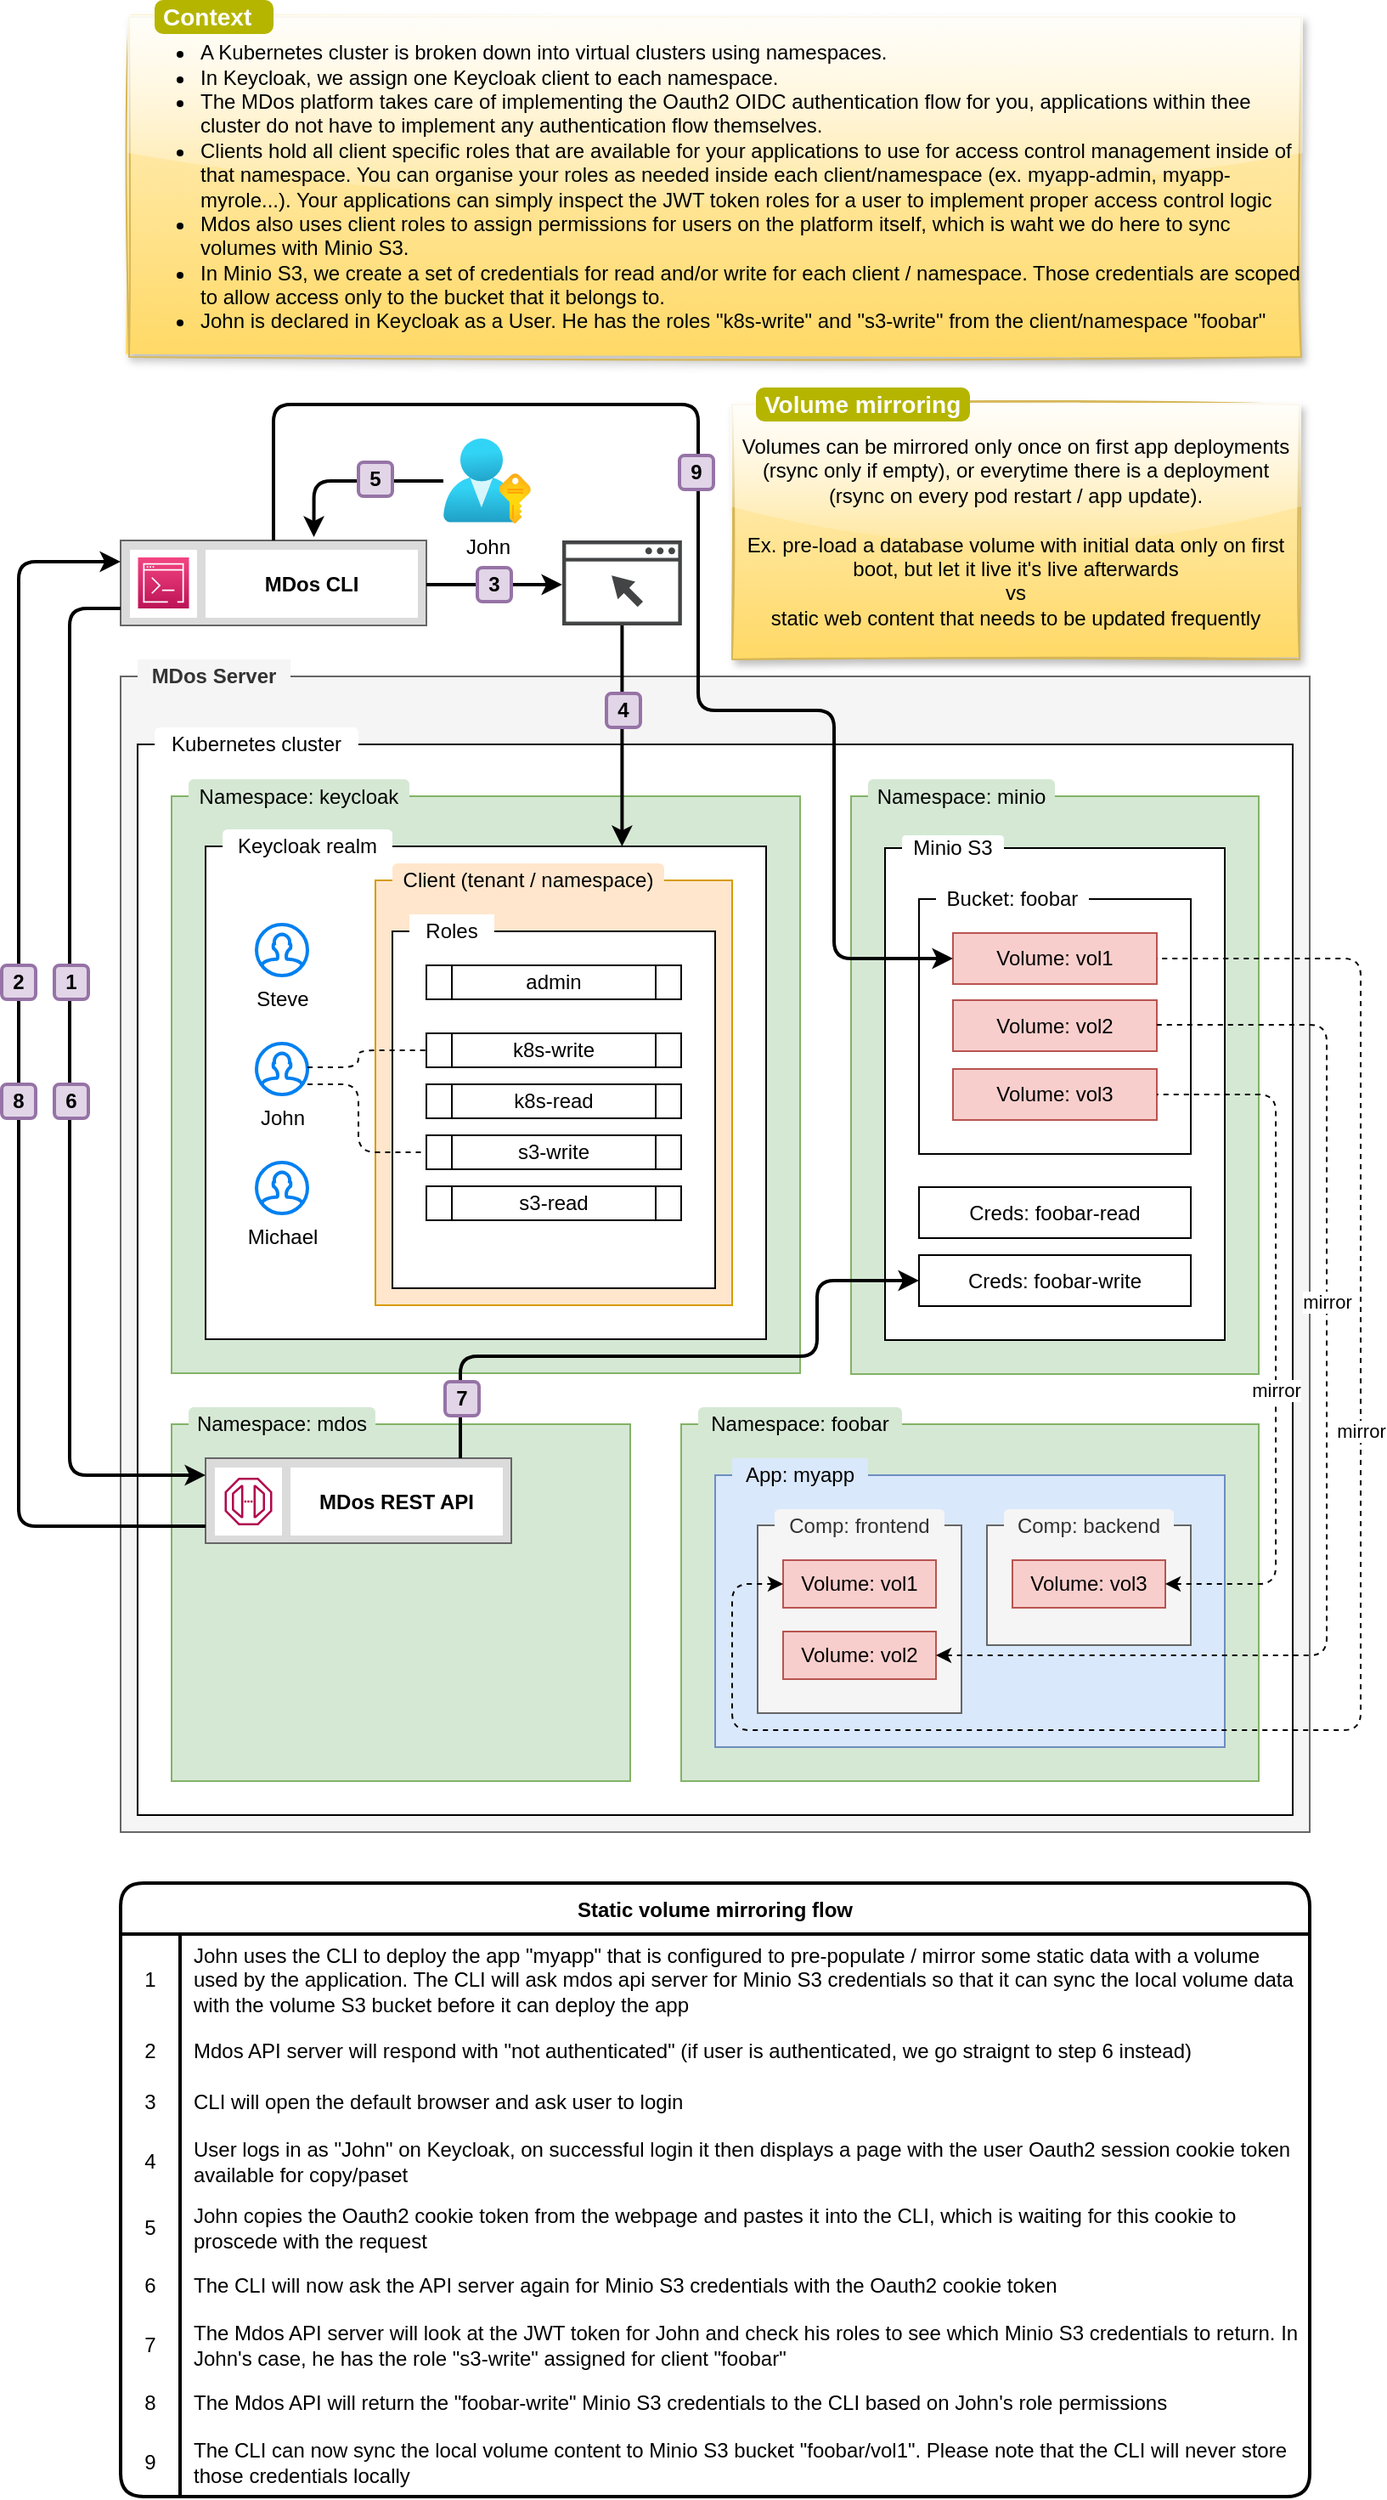 <mxfile version="20.2.3" type="device" pages="2"><diagram id="Fk058U6ZLOBamNAfmFCs" name="Volume sync permissions"><mxGraphModel dx="1186" dy="746" grid="1" gridSize="10" guides="1" tooltips="1" connect="1" arrows="1" fold="1" page="1" pageScale="1" pageWidth="827" pageHeight="1169" math="0" shadow="0"><root><mxCell id="0"/><mxCell id="1" parent="0"/><mxCell id="9138YexraDB_Qn6TD2D--66" value="" style="rounded=0;whiteSpace=wrap;html=1;shadow=0;glass=0;sketch=0;fontColor=#333333;strokeWidth=1;fillColor=#f5f5f5;strokeColor=#666666;" vertex="1" parent="1"><mxGeometry x="80" y="417" width="700" height="680" as="geometry"/></mxCell><mxCell id="9138YexraDB_Qn6TD2D--67" value="MDos Server" style="text;html=1;strokeColor=none;fillColor=#f5f5f5;align=center;verticalAlign=middle;whiteSpace=wrap;rounded=0;shadow=0;glass=0;sketch=0;fontColor=#333333;fontStyle=1" vertex="1" parent="1"><mxGeometry x="90" y="407" width="90" height="20" as="geometry"/></mxCell><mxCell id="9138YexraDB_Qn6TD2D--1" value="" style="rounded=0;whiteSpace=wrap;html=1;" vertex="1" parent="1"><mxGeometry x="90" y="457" width="680" height="630" as="geometry"/></mxCell><mxCell id="9138YexraDB_Qn6TD2D--2" value="Kubernetes cluster" style="text;html=1;align=center;verticalAlign=middle;whiteSpace=wrap;rounded=1;fillColor=default;" vertex="1" parent="1"><mxGeometry x="100" y="447" width="120" height="20" as="geometry"/></mxCell><mxCell id="9138YexraDB_Qn6TD2D--3" value="" style="rounded=0;whiteSpace=wrap;html=1;fillColor=#d5e8d4;strokeColor=#82b366;" vertex="1" parent="1"><mxGeometry x="410" y="857" width="340" height="210" as="geometry"/></mxCell><mxCell id="9138YexraDB_Qn6TD2D--4" value="Namespace: foobar" style="text;html=1;align=center;verticalAlign=middle;whiteSpace=wrap;rounded=1;fillColor=#d5e8d4;strokeColor=none;" vertex="1" parent="1"><mxGeometry x="420" y="847" width="120" height="20" as="geometry"/></mxCell><mxCell id="9138YexraDB_Qn6TD2D--10" value="" style="rounded=0;whiteSpace=wrap;html=1;fillColor=#dae8fc;strokeColor=#6c8ebf;" vertex="1" parent="1"><mxGeometry x="430" y="887" width="300" height="160" as="geometry"/></mxCell><mxCell id="9138YexraDB_Qn6TD2D--11" value="App: myapp" style="text;html=1;strokeColor=none;fillColor=#dae8fc;align=center;verticalAlign=middle;whiteSpace=wrap;rounded=0;" vertex="1" parent="1"><mxGeometry x="440" y="877" width="80" height="20" as="geometry"/></mxCell><mxCell id="9138YexraDB_Qn6TD2D--17" value="" style="rounded=0;whiteSpace=wrap;html=1;fillColor=#f5f5f5;fontColor=#333333;strokeColor=#666666;" vertex="1" parent="1"><mxGeometry x="455" y="916.5" width="120" height="110.5" as="geometry"/></mxCell><mxCell id="9138YexraDB_Qn6TD2D--18" value="Comp: frontend" style="text;html=1;strokeColor=none;fillColor=#f5f5f5;align=center;verticalAlign=middle;whiteSpace=wrap;rounded=1;fontColor=#333333;" vertex="1" parent="1"><mxGeometry x="465" y="907" width="100" height="20" as="geometry"/></mxCell><mxCell id="9138YexraDB_Qn6TD2D--12" value="Volume: vol1" style="rounded=0;whiteSpace=wrap;html=1;fillColor=#f8cecc;strokeColor=#b85450;" vertex="1" parent="1"><mxGeometry x="470" y="937" width="90" height="28" as="geometry"/></mxCell><mxCell id="9138YexraDB_Qn6TD2D--19" value="Volume: vol2" style="rounded=0;whiteSpace=wrap;html=1;fillColor=#f8cecc;strokeColor=#b85450;" vertex="1" parent="1"><mxGeometry x="470" y="979" width="90" height="28" as="geometry"/></mxCell><mxCell id="9138YexraDB_Qn6TD2D--20" value="" style="rounded=0;whiteSpace=wrap;html=1;fillColor=#f5f5f5;fontColor=#333333;strokeColor=#666666;" vertex="1" parent="1"><mxGeometry x="590" y="916.5" width="120" height="70.5" as="geometry"/></mxCell><mxCell id="9138YexraDB_Qn6TD2D--21" value="Comp: backend" style="text;html=1;strokeColor=none;fillColor=#f5f5f5;align=center;verticalAlign=middle;whiteSpace=wrap;rounded=1;fontColor=#333333;" vertex="1" parent="1"><mxGeometry x="600" y="907" width="100" height="20" as="geometry"/></mxCell><mxCell id="9138YexraDB_Qn6TD2D--22" value="Volume: vol3" style="rounded=0;whiteSpace=wrap;html=1;fillColor=#f8cecc;strokeColor=#b85450;" vertex="1" parent="1"><mxGeometry x="605" y="937" width="90" height="28" as="geometry"/></mxCell><mxCell id="9138YexraDB_Qn6TD2D--49" value="" style="group" vertex="1" connectable="0" parent="1"><mxGeometry x="80" y="337" width="180" height="50" as="geometry"/></mxCell><mxCell id="9138YexraDB_Qn6TD2D--42" value="" style="group;rounded=1;shadow=0;glass=0;sketch=0;fontColor=#000000;fillColor=default;container=0;" vertex="1" connectable="0" parent="9138YexraDB_Qn6TD2D--49"><mxGeometry width="180" height="50" as="geometry"/></mxCell><mxCell id="9138YexraDB_Qn6TD2D--43" value="" style="rounded=0;whiteSpace=wrap;html=1;fontColor=#333333;strokeColor=#666666;strokeWidth=1;fillColor=#DBDBDB;shadow=0;glass=0;sketch=0;" vertex="1" parent="9138YexraDB_Qn6TD2D--49"><mxGeometry width="180" height="50" as="geometry"/></mxCell><mxCell id="9138YexraDB_Qn6TD2D--44" value="" style="rounded=0;whiteSpace=wrap;html=1;strokeWidth=2;strokeColor=none;shadow=0;glass=0;sketch=0;fontColor=#000000;fillColor=default;" vertex="1" parent="9138YexraDB_Qn6TD2D--49"><mxGeometry x="5.5" y="5.5" width="39.5" height="40" as="geometry"/></mxCell><mxCell id="9138YexraDB_Qn6TD2D--45" value="&lt;p style=&quot;line-height: 1.6;&quot;&gt;&lt;/p&gt;&lt;div style=&quot;&quot;&gt;&lt;/div&gt;&lt;b&gt;MDos CLI&lt;/b&gt;&lt;br&gt;&lt;p&gt;&lt;/p&gt;" style="rounded=0;whiteSpace=wrap;html=1;strokeWidth=2;strokeColor=none;align=center;shadow=0;glass=0;sketch=0;fontColor=#000000;fillColor=default;" vertex="1" parent="9138YexraDB_Qn6TD2D--49"><mxGeometry x="50" y="5.5" width="125" height="40" as="geometry"/></mxCell><mxCell id="9138YexraDB_Qn6TD2D--48" value="" style="sketch=0;points=[[0,0,0],[0.25,0,0],[0.5,0,0],[0.75,0,0],[1,0,0],[0,1,0],[0.25,1,0],[0.5,1,0],[0.75,1,0],[1,1,0],[0,0.25,0],[0,0.5,0],[0,0.75,0],[1,0.25,0],[1,0.5,0],[1,0.75,0]];points=[[0,0,0],[0.25,0,0],[0.5,0,0],[0.75,0,0],[1,0,0],[0,1,0],[0.25,1,0],[0.5,1,0],[0.75,1,0],[1,1,0],[0,0.25,0],[0,0.5,0],[0,0.75,0],[1,0.25,0],[1,0.5,0],[1,0.75,0]];outlineConnect=0;fontColor=#232F3E;gradientColor=#F34482;gradientDirection=north;fillColor=#BC1356;strokeColor=#ffffff;dashed=0;verticalLabelPosition=bottom;verticalAlign=top;align=center;html=1;fontSize=12;fontStyle=0;aspect=fixed;shape=mxgraph.aws4.resourceIcon;resIcon=mxgraph.aws4.command_line_interface;rounded=1;shadow=0;glass=0;" vertex="1" parent="9138YexraDB_Qn6TD2D--49"><mxGeometry x="10.25" y="10" width="30" height="30" as="geometry"/></mxCell><mxCell id="9138YexraDB_Qn6TD2D--70" value="" style="rounded=0;whiteSpace=wrap;html=1;fillColor=#d5e8d4;strokeColor=#82b366;" vertex="1" parent="1"><mxGeometry x="110" y="857" width="270" height="210" as="geometry"/></mxCell><mxCell id="9138YexraDB_Qn6TD2D--71" value="Namespace: mdos" style="text;html=1;align=center;verticalAlign=middle;whiteSpace=wrap;rounded=1;fillColor=#d5e8d4;strokeColor=none;" vertex="1" parent="1"><mxGeometry x="120" y="847" width="110" height="20" as="geometry"/></mxCell><mxCell id="9138YexraDB_Qn6TD2D--65" value="" style="group" vertex="1" connectable="0" parent="1"><mxGeometry x="130" y="877" width="180" height="50" as="geometry"/></mxCell><mxCell id="9138YexraDB_Qn6TD2D--59" value="" style="group;rounded=1;shadow=0;glass=0;sketch=0;fontColor=#000000;fillColor=default;container=0;" vertex="1" connectable="0" parent="9138YexraDB_Qn6TD2D--65"><mxGeometry width="180" height="50" as="geometry"/></mxCell><mxCell id="9138YexraDB_Qn6TD2D--60" value="" style="rounded=0;whiteSpace=wrap;html=1;fontColor=#333333;strokeColor=#666666;strokeWidth=1;fillColor=#DBDBDB;shadow=0;glass=0;sketch=0;" vertex="1" parent="9138YexraDB_Qn6TD2D--65"><mxGeometry width="180" height="50" as="geometry"/></mxCell><mxCell id="9138YexraDB_Qn6TD2D--61" value="" style="rounded=0;whiteSpace=wrap;html=1;strokeWidth=2;strokeColor=none;shadow=0;glass=0;sketch=0;fontColor=#000000;fillColor=default;" vertex="1" parent="9138YexraDB_Qn6TD2D--65"><mxGeometry x="5.5" y="5.5" width="39.5" height="40" as="geometry"/></mxCell><mxCell id="9138YexraDB_Qn6TD2D--62" value="&lt;p style=&quot;line-height: 1.6;&quot;&gt;&lt;/p&gt;&lt;div style=&quot;&quot;&gt;&lt;/div&gt;&lt;b&gt;MDos REST API&lt;/b&gt;&lt;br&gt;&lt;p&gt;&lt;/p&gt;" style="rounded=0;whiteSpace=wrap;html=1;strokeWidth=2;strokeColor=none;align=center;shadow=0;glass=0;sketch=0;fontColor=#000000;fillColor=default;" vertex="1" parent="9138YexraDB_Qn6TD2D--65"><mxGeometry x="50" y="5.5" width="125" height="40" as="geometry"/></mxCell><mxCell id="9138YexraDB_Qn6TD2D--64" value="" style="sketch=0;outlineConnect=0;fontColor=#232F3E;gradientColor=none;fillColor=#B0084D;strokeColor=none;dashed=0;verticalLabelPosition=bottom;verticalAlign=top;align=center;html=1;fontSize=12;fontStyle=0;aspect=fixed;pointerEvents=1;shape=mxgraph.aws4.endpoint;rounded=1;shadow=0;glass=0;strokeWidth=1;" vertex="1" parent="9138YexraDB_Qn6TD2D--65"><mxGeometry x="11.25" y="11.5" width="28" height="28" as="geometry"/></mxCell><mxCell id="9138YexraDB_Qn6TD2D--72" value="" style="rounded=0;whiteSpace=wrap;html=1;fillColor=#d5e8d4;strokeColor=#82b366;" vertex="1" parent="1"><mxGeometry x="510" y="487.5" width="240" height="340" as="geometry"/></mxCell><mxCell id="9138YexraDB_Qn6TD2D--73" value="Namespace: minio" style="text;html=1;align=center;verticalAlign=middle;whiteSpace=wrap;rounded=1;fillColor=#d5e8d4;strokeColor=none;" vertex="1" parent="1"><mxGeometry x="520" y="477.5" width="110" height="20" as="geometry"/></mxCell><mxCell id="9138YexraDB_Qn6TD2D--5" value="" style="rounded=0;whiteSpace=wrap;html=1;fillColor=default;" vertex="1" parent="1"><mxGeometry x="530" y="518" width="200" height="289.5" as="geometry"/></mxCell><mxCell id="9138YexraDB_Qn6TD2D--6" value="Minio S3" style="text;html=1;strokeColor=none;fillColor=default;align=center;verticalAlign=middle;whiteSpace=wrap;rounded=1;" vertex="1" parent="1"><mxGeometry x="540" y="510.5" width="60" height="15" as="geometry"/></mxCell><mxCell id="9138YexraDB_Qn6TD2D--8" value="" style="rounded=0;whiteSpace=wrap;html=1;" vertex="1" parent="1"><mxGeometry x="550" y="548" width="160" height="150" as="geometry"/></mxCell><mxCell id="9138YexraDB_Qn6TD2D--9" value="Bucket: foobar" style="text;html=1;align=center;verticalAlign=middle;whiteSpace=wrap;rounded=1;fillColor=default;" vertex="1" parent="1"><mxGeometry x="560" y="538" width="90" height="20" as="geometry"/></mxCell><mxCell id="9138YexraDB_Qn6TD2D--14" value="Volume: vol1" style="rounded=0;whiteSpace=wrap;html=1;fillColor=#f8cecc;strokeColor=#b85450;" vertex="1" parent="1"><mxGeometry x="570" y="568" width="120" height="30" as="geometry"/></mxCell><mxCell id="9138YexraDB_Qn6TD2D--15" value="Volume: vol2" style="rounded=0;whiteSpace=wrap;html=1;fillColor=#f8cecc;strokeColor=#b85450;" vertex="1" parent="1"><mxGeometry x="570" y="607.5" width="120" height="30" as="geometry"/></mxCell><mxCell id="9138YexraDB_Qn6TD2D--16" value="Volume: vol3" style="rounded=0;whiteSpace=wrap;html=1;fillColor=#f8cecc;strokeColor=#b85450;" vertex="1" parent="1"><mxGeometry x="570" y="648" width="120" height="30" as="geometry"/></mxCell><mxCell id="9138YexraDB_Qn6TD2D--39" value="&lt;font color=&quot;#000000&quot;&gt;Creds: foobar-read&lt;/font&gt;" style="rounded=0;whiteSpace=wrap;html=1;shadow=0;glass=0;sketch=0;fontColor=#FFFFFF;fillColor=default;" vertex="1" parent="1"><mxGeometry x="550" y="717.5" width="160" height="30" as="geometry"/></mxCell><mxCell id="9138YexraDB_Qn6TD2D--40" value="&lt;font color=&quot;#000000&quot;&gt;Creds: foobar-write&lt;/font&gt;" style="rounded=0;whiteSpace=wrap;html=1;shadow=0;glass=0;sketch=0;fontColor=#FFFFFF;fillColor=default;" vertex="1" parent="1"><mxGeometry x="550" y="757.5" width="160" height="30" as="geometry"/></mxCell><mxCell id="9138YexraDB_Qn6TD2D--74" value="" style="rounded=0;whiteSpace=wrap;html=1;fillColor=#d5e8d4;strokeColor=#82b366;" vertex="1" parent="1"><mxGeometry x="110" y="487.5" width="370" height="339.5" as="geometry"/></mxCell><mxCell id="9138YexraDB_Qn6TD2D--75" value="Namespace: keycloak" style="text;html=1;align=center;verticalAlign=middle;whiteSpace=wrap;rounded=1;fillColor=#d5e8d4;strokeColor=none;" vertex="1" parent="1"><mxGeometry x="120" y="477.5" width="130" height="20" as="geometry"/></mxCell><mxCell id="Sd5fda4lYG-fIC1qZ3f6-18" value="" style="rounded=0;whiteSpace=wrap;html=1;" parent="1" vertex="1"><mxGeometry x="130" y="517" width="330" height="290" as="geometry"/></mxCell><mxCell id="Sd5fda4lYG-fIC1qZ3f6-19" value="Steve" style="html=1;verticalLabelPosition=bottom;align=center;labelBackgroundColor=#ffffff;verticalAlign=top;strokeWidth=2;strokeColor=#0080F0;shadow=0;dashed=0;shape=mxgraph.ios7.icons.user;" parent="1" vertex="1"><mxGeometry x="160" y="563" width="30" height="30" as="geometry"/></mxCell><mxCell id="Sd5fda4lYG-fIC1qZ3f6-20" value="John" style="html=1;verticalLabelPosition=bottom;align=center;labelBackgroundColor=#ffffff;verticalAlign=top;strokeWidth=2;strokeColor=#0080F0;shadow=0;dashed=0;shape=mxgraph.ios7.icons.user;" parent="1" vertex="1"><mxGeometry x="160" y="633" width="30" height="30" as="geometry"/></mxCell><mxCell id="Sd5fda4lYG-fIC1qZ3f6-21" value="Michael" style="html=1;verticalLabelPosition=bottom;align=center;labelBackgroundColor=#ffffff;verticalAlign=top;strokeWidth=2;strokeColor=#0080F0;shadow=0;dashed=0;shape=mxgraph.ios7.icons.user;" parent="1" vertex="1"><mxGeometry x="160" y="703" width="30" height="30" as="geometry"/></mxCell><mxCell id="Sd5fda4lYG-fIC1qZ3f6-22" value="Keycloak realm" style="text;html=1;align=center;verticalAlign=middle;whiteSpace=wrap;rounded=1;fontStyle=0;fillColor=default;" parent="1" vertex="1"><mxGeometry x="140" y="507" width="100" height="20" as="geometry"/></mxCell><mxCell id="Sd5fda4lYG-fIC1qZ3f6-23" value="" style="rounded=0;whiteSpace=wrap;html=1;fillColor=#ffe6cc;strokeColor=#d79b00;" parent="1" vertex="1"><mxGeometry x="230" y="537" width="210" height="250" as="geometry"/></mxCell><mxCell id="Sd5fda4lYG-fIC1qZ3f6-24" value="&lt;font&gt;Client (tenant / namespace)&lt;/font&gt;" style="text;html=1;align=center;verticalAlign=middle;whiteSpace=wrap;rounded=1;fillColor=#ffe6cc;fontStyle=0;strokeColor=none;" parent="1" vertex="1"><mxGeometry x="240" y="527" width="160" height="20" as="geometry"/></mxCell><mxCell id="Sd5fda4lYG-fIC1qZ3f6-26" value="" style="rounded=0;whiteSpace=wrap;html=1;fillColor=default;" parent="1" vertex="1"><mxGeometry x="240" y="567" width="190" height="210" as="geometry"/></mxCell><mxCell id="Sd5fda4lYG-fIC1qZ3f6-27" value="Roles" style="text;html=1;align=center;verticalAlign=middle;whiteSpace=wrap;rounded=0;fillColor=default;fontStyle=0" parent="1" vertex="1"><mxGeometry x="250" y="557" width="50" height="20" as="geometry"/></mxCell><mxCell id="Sd5fda4lYG-fIC1qZ3f6-28" value="admin" style="shape=process;whiteSpace=wrap;html=1;backgroundOutline=1;fillColor=default;" parent="1" vertex="1"><mxGeometry x="260" y="587" width="150" height="20" as="geometry"/></mxCell><mxCell id="Sd5fda4lYG-fIC1qZ3f6-29" value="k8s-read" style="shape=process;whiteSpace=wrap;html=1;backgroundOutline=1;fillColor=default;" parent="1" vertex="1"><mxGeometry x="260" y="657" width="150" height="20" as="geometry"/></mxCell><mxCell id="Sd5fda4lYG-fIC1qZ3f6-30" value="s3-write" style="shape=process;whiteSpace=wrap;html=1;backgroundOutline=1;fillColor=default;" parent="1" vertex="1"><mxGeometry x="260" y="687" width="150" height="20" as="geometry"/></mxCell><mxCell id="9138YexraDB_Qn6TD2D--35" value="k8s-write" style="shape=process;whiteSpace=wrap;html=1;backgroundOutline=1;fillColor=default;" vertex="1" parent="1"><mxGeometry x="260" y="627" width="150" height="20" as="geometry"/></mxCell><mxCell id="9138YexraDB_Qn6TD2D--36" value="s3-read" style="shape=process;whiteSpace=wrap;html=1;backgroundOutline=1;fillColor=default;" vertex="1" parent="1"><mxGeometry x="260" y="717" width="150" height="20" as="geometry"/></mxCell><mxCell id="9138YexraDB_Qn6TD2D--83" value="" style="sketch=0;pointerEvents=1;shadow=0;dashed=0;html=1;strokeColor=none;fillColor=#434445;aspect=fixed;labelPosition=center;verticalLabelPosition=bottom;verticalAlign=top;align=center;outlineConnect=0;shape=mxgraph.vvd.web_browser;rounded=1;glass=0;fontColor=#000000;" vertex="1" parent="1"><mxGeometry x="340" y="337" width="70.42" height="50" as="geometry"/></mxCell><mxCell id="9138YexraDB_Qn6TD2D--84" value="John" style="aspect=fixed;html=1;points=[];align=center;image;fontSize=12;image=img/lib/azure2/azure_stack/User_Subscriptions.svg;rounded=1;shadow=0;glass=0;sketch=0;fontColor=#000000;strokeWidth=1;fillColor=default;" vertex="1" parent="1"><mxGeometry x="270" y="277" width="51.52" height="50" as="geometry"/></mxCell><mxCell id="9138YexraDB_Qn6TD2D--129" style="edgeStyle=orthogonalEdgeStyle;rounded=1;orthogonalLoop=1;jettySize=auto;html=1;fontColor=#000000;strokeWidth=1;endArrow=none;endFill=0;dashed=1;" edge="1" parent="1" source="Sd5fda4lYG-fIC1qZ3f6-20" target="9138YexraDB_Qn6TD2D--35"><mxGeometry relative="1" as="geometry"><Array as="points"><mxPoint x="220" y="647"/><mxPoint x="220" y="637"/></Array></mxGeometry></mxCell><mxCell id="9138YexraDB_Qn6TD2D--130" style="edgeStyle=orthogonalEdgeStyle;rounded=1;orthogonalLoop=1;jettySize=auto;html=1;fontColor=#000000;strokeWidth=1;endArrow=none;endFill=0;dashed=1;" edge="1" parent="1" source="Sd5fda4lYG-fIC1qZ3f6-20" target="Sd5fda4lYG-fIC1qZ3f6-30"><mxGeometry relative="1" as="geometry"><Array as="points"><mxPoint x="220" y="657"/><mxPoint x="220" y="697"/></Array></mxGeometry></mxCell><object label="Mirror volumes" id="9138YexraDB_Qn6TD2D--24"><mxCell parent="0"/></object><mxCell id="9138YexraDB_Qn6TD2D--26" value="mirror" style="edgeStyle=orthogonalEdgeStyle;rounded=1;orthogonalLoop=1;jettySize=auto;html=1;strokeWidth=1;startArrow=classic;startFill=1;endArrow=none;endFill=0;dashed=1;" edge="1" parent="9138YexraDB_Qn6TD2D--24" source="9138YexraDB_Qn6TD2D--12" target="9138YexraDB_Qn6TD2D--14"><mxGeometry x="0.25" relative="1" as="geometry"><Array as="points"><mxPoint x="440" y="951"/><mxPoint x="440" y="1037"/><mxPoint x="810" y="1037"/><mxPoint x="810" y="583"/></Array><mxPoint as="offset"/></mxGeometry></mxCell><mxCell id="9138YexraDB_Qn6TD2D--27" value="mirror" style="edgeStyle=orthogonalEdgeStyle;rounded=1;orthogonalLoop=1;jettySize=auto;html=1;strokeWidth=1;startArrow=classic;startFill=1;endArrow=none;endFill=0;dashed=1;" edge="1" parent="9138YexraDB_Qn6TD2D--24" source="9138YexraDB_Qn6TD2D--19" target="9138YexraDB_Qn6TD2D--15"><mxGeometry x="0.25" relative="1" as="geometry"><Array as="points"><mxPoint x="790" y="993"/><mxPoint x="790" y="622"/></Array><mxPoint as="offset"/></mxGeometry></mxCell><mxCell id="9138YexraDB_Qn6TD2D--28" value="mirror" style="edgeStyle=orthogonalEdgeStyle;rounded=1;orthogonalLoop=1;jettySize=auto;html=1;strokeWidth=1;startArrow=classic;startFill=1;endArrow=none;endFill=0;dashed=1;" edge="1" parent="9138YexraDB_Qn6TD2D--24" source="9138YexraDB_Qn6TD2D--22" target="9138YexraDB_Qn6TD2D--16"><mxGeometry x="-0.154" relative="1" as="geometry"><Array as="points"><mxPoint x="760" y="951"/><mxPoint x="760" y="663"/></Array><mxPoint as="offset"/></mxGeometry></mxCell><mxCell id="9138YexraDB_Qn6TD2D--99" value="&lt;span style=&quot;background-color: initial;&quot;&gt;Volumes can be mirrored only once on first app deployments (rsync only if empty), or everytime there is a deployment (rsync on every pod restart / app update).&lt;/span&gt;&lt;br&gt;&lt;br&gt;&lt;div style=&quot;&quot;&gt;&lt;span style=&quot;background-color: initial;&quot;&gt;Ex. pre-load a database volume with initial data only on first boot, but let it live it's live afterwards&lt;/span&gt;&lt;/div&gt;&lt;div style=&quot;&quot;&gt;&lt;span style=&quot;background-color: initial;&quot;&gt;vs&lt;/span&gt;&lt;/div&gt;&lt;div style=&quot;&quot;&gt;&lt;span style=&quot;background-color: initial;&quot;&gt;static web content that needs to be updated frequently&lt;/span&gt;&lt;/div&gt;" style="rounded=0;whiteSpace=wrap;html=1;fillColor=#fff2cc;strokeColor=#d6b656;gradientColor=#ffd966;shadow=1;glass=1;sketch=1;align=center;" vertex="1" parent="9138YexraDB_Qn6TD2D--24"><mxGeometry x="440" y="257" width="334" height="150" as="geometry"/></mxCell><mxCell id="9138YexraDB_Qn6TD2D--100" value="Volume mirroring" style="html=1;shadow=0;dashed=0;shape=mxgraph.bootstrap.rrect;rSize=5;strokeColor=none;strokeWidth=1;fillColor=#B5B500;fontColor=#FFFFFF;whiteSpace=wrap;align=left;verticalAlign=middle;spacingLeft=0;fontStyle=1;fontSize=14;spacing=5;rounded=1;" vertex="1" parent="9138YexraDB_Qn6TD2D--24"><mxGeometry x="454" y="247" width="126" height="20" as="geometry"/></mxCell><object label="Volume updates" id="9138YexraDB_Qn6TD2D--33"><mxCell parent="0"/></object><mxCell id="9138YexraDB_Qn6TD2D--76" style="edgeStyle=orthogonalEdgeStyle;rounded=1;orthogonalLoop=1;jettySize=auto;html=1;fontColor=#000000;strokeWidth=2;" edge="1" parent="9138YexraDB_Qn6TD2D--33" source="9138YexraDB_Qn6TD2D--43" target="9138YexraDB_Qn6TD2D--60"><mxGeometry relative="1" as="geometry"><mxPoint x="80" y="363" as="sourcePoint"/><Array as="points"><mxPoint x="50" y="377"/><mxPoint x="50" y="887"/></Array></mxGeometry></mxCell><mxCell id="9138YexraDB_Qn6TD2D--77" style="edgeStyle=orthogonalEdgeStyle;rounded=1;orthogonalLoop=1;jettySize=auto;html=1;fontColor=#000000;strokeWidth=2;" edge="1" parent="9138YexraDB_Qn6TD2D--33"><mxGeometry relative="1" as="geometry"><mxPoint x="260" y="363" as="sourcePoint"/><mxPoint x="340" y="363" as="targetPoint"/><Array as="points"><mxPoint x="310" y="363"/><mxPoint x="310" y="363"/></Array></mxGeometry></mxCell><mxCell id="9138YexraDB_Qn6TD2D--79" style="edgeStyle=orthogonalEdgeStyle;rounded=1;orthogonalLoop=1;jettySize=auto;html=1;entryX=0;entryY=0.5;entryDx=0;entryDy=0;fontColor=#000000;strokeWidth=2;" edge="1" parent="9138YexraDB_Qn6TD2D--33" source="9138YexraDB_Qn6TD2D--60" target="9138YexraDB_Qn6TD2D--40"><mxGeometry relative="1" as="geometry"><Array as="points"><mxPoint x="280" y="817"/><mxPoint x="490" y="817"/><mxPoint x="490" y="773"/></Array></mxGeometry></mxCell><mxCell id="9138YexraDB_Qn6TD2D--80" style="edgeStyle=orthogonalEdgeStyle;rounded=1;orthogonalLoop=1;jettySize=auto;html=1;entryX=0;entryY=0.25;entryDx=0;entryDy=0;fontColor=#000000;strokeWidth=2;" edge="1" parent="9138YexraDB_Qn6TD2D--33" source="9138YexraDB_Qn6TD2D--60" target="9138YexraDB_Qn6TD2D--43"><mxGeometry relative="1" as="geometry"><Array as="points"><mxPoint x="20" y="917"/><mxPoint x="20" y="350"/></Array></mxGeometry></mxCell><mxCell id="9138YexraDB_Qn6TD2D--82" style="edgeStyle=orthogonalEdgeStyle;rounded=1;orthogonalLoop=1;jettySize=auto;html=1;fontColor=#000000;strokeWidth=2;" edge="1" parent="9138YexraDB_Qn6TD2D--33" source="9138YexraDB_Qn6TD2D--43"><mxGeometry relative="1" as="geometry"><mxPoint x="570" y="583" as="targetPoint"/><Array as="points"><mxPoint x="170" y="257"/><mxPoint x="420" y="257"/><mxPoint x="420" y="437"/><mxPoint x="500" y="437"/><mxPoint x="500" y="583"/></Array></mxGeometry></mxCell><mxCell id="9138YexraDB_Qn6TD2D--85" style="edgeStyle=orthogonalEdgeStyle;rounded=1;orthogonalLoop=1;jettySize=auto;html=1;fontColor=#000000;strokeWidth=2;" edge="1" parent="9138YexraDB_Qn6TD2D--33" source="9138YexraDB_Qn6TD2D--83" target="Sd5fda4lYG-fIC1qZ3f6-18"><mxGeometry relative="1" as="geometry"><Array as="points"><mxPoint x="375" y="487"/><mxPoint x="375" y="487"/></Array></mxGeometry></mxCell><mxCell id="9138YexraDB_Qn6TD2D--87" value="2" style="rounded=1;whiteSpace=wrap;html=1;shadow=0;glass=0;sketch=0;strokeWidth=2;fillColor=#e1d5e7;strokeColor=#9673a6;fontStyle=1" vertex="1" parent="9138YexraDB_Qn6TD2D--33"><mxGeometry x="10" y="587" width="20" height="20" as="geometry"/></mxCell><mxCell id="9138YexraDB_Qn6TD2D--88" value="3" style="rounded=1;whiteSpace=wrap;html=1;shadow=0;glass=0;sketch=0;strokeWidth=2;fillColor=#e1d5e7;strokeColor=#9673a6;fontStyle=1" vertex="1" parent="9138YexraDB_Qn6TD2D--33"><mxGeometry x="290" y="353" width="20" height="20" as="geometry"/></mxCell><mxCell id="9138YexraDB_Qn6TD2D--89" value="1" style="rounded=1;whiteSpace=wrap;html=1;shadow=0;glass=0;sketch=0;strokeWidth=2;fillColor=#e1d5e7;strokeColor=#9673a6;fontStyle=1" vertex="1" parent="9138YexraDB_Qn6TD2D--33"><mxGeometry x="41" y="587" width="20" height="20" as="geometry"/></mxCell><mxCell id="9138YexraDB_Qn6TD2D--90" value="4" style="rounded=1;whiteSpace=wrap;html=1;shadow=0;glass=0;sketch=0;strokeWidth=2;fillColor=#e1d5e7;strokeColor=#9673a6;fontStyle=1" vertex="1" parent="9138YexraDB_Qn6TD2D--33"><mxGeometry x="366" y="427" width="20" height="20" as="geometry"/></mxCell><mxCell id="9138YexraDB_Qn6TD2D--92" style="edgeStyle=orthogonalEdgeStyle;rounded=1;orthogonalLoop=1;jettySize=auto;html=1;entryX=0.632;entryY=-0.04;entryDx=0;entryDy=0;entryPerimeter=0;fontColor=#000000;strokeWidth=2;" edge="1" parent="9138YexraDB_Qn6TD2D--33" source="9138YexraDB_Qn6TD2D--84" target="9138YexraDB_Qn6TD2D--43"><mxGeometry relative="1" as="geometry"/></mxCell><mxCell id="9138YexraDB_Qn6TD2D--91" value="5" style="rounded=1;whiteSpace=wrap;html=1;shadow=0;glass=0;sketch=0;strokeWidth=2;fillColor=#e1d5e7;strokeColor=#9673a6;fontStyle=1" vertex="1" parent="9138YexraDB_Qn6TD2D--33"><mxGeometry x="220" y="291" width="20" height="20" as="geometry"/></mxCell><mxCell id="9138YexraDB_Qn6TD2D--93" value="6" style="rounded=1;whiteSpace=wrap;html=1;shadow=0;glass=0;sketch=0;strokeWidth=2;fillColor=#e1d5e7;strokeColor=#9673a6;fontStyle=1" vertex="1" parent="9138YexraDB_Qn6TD2D--33"><mxGeometry x="41" y="657" width="20" height="20" as="geometry"/></mxCell><mxCell id="9138YexraDB_Qn6TD2D--94" value="7" style="rounded=1;whiteSpace=wrap;html=1;shadow=0;glass=0;sketch=0;strokeWidth=2;fillColor=#e1d5e7;strokeColor=#9673a6;fontStyle=1" vertex="1" parent="9138YexraDB_Qn6TD2D--33"><mxGeometry x="271" y="832" width="20" height="20" as="geometry"/></mxCell><mxCell id="9138YexraDB_Qn6TD2D--95" value="8" style="rounded=1;whiteSpace=wrap;html=1;shadow=0;glass=0;sketch=0;strokeWidth=2;fillColor=#e1d5e7;strokeColor=#9673a6;fontStyle=1" vertex="1" parent="9138YexraDB_Qn6TD2D--33"><mxGeometry x="10" y="657" width="20" height="20" as="geometry"/></mxCell><mxCell id="9138YexraDB_Qn6TD2D--96" value="9" style="rounded=1;whiteSpace=wrap;html=1;shadow=0;glass=0;sketch=0;strokeWidth=2;fillColor=#e1d5e7;strokeColor=#9673a6;fontStyle=1" vertex="1" parent="9138YexraDB_Qn6TD2D--33"><mxGeometry x="409" y="287" width="20" height="20" as="geometry"/></mxCell><mxCell id="9138YexraDB_Qn6TD2D--101" value="Static volume mirroring flow" style="shape=table;startSize=30;container=1;collapsible=0;childLayout=tableLayout;fixedRows=1;rowLines=0;fontStyle=1;rounded=1;shadow=0;glass=0;sketch=0;fontColor=#000000;strokeWidth=2;fillColor=default;" vertex="1" parent="9138YexraDB_Qn6TD2D--33"><mxGeometry x="80" y="1127" width="700" height="361" as="geometry"/></mxCell><mxCell id="9138YexraDB_Qn6TD2D--102" value="" style="shape=tableRow;horizontal=0;startSize=0;swimlaneHead=0;swimlaneBody=0;top=0;left=0;bottom=0;right=0;collapsible=0;dropTarget=0;fillColor=none;points=[[0,0.5],[1,0.5]];portConstraint=eastwest;rounded=1;shadow=0;glass=0;sketch=0;fontColor=#000000;strokeWidth=2;" vertex="1" parent="9138YexraDB_Qn6TD2D--101"><mxGeometry y="30" width="700" height="54" as="geometry"/></mxCell><mxCell id="9138YexraDB_Qn6TD2D--103" value="1" style="shape=partialRectangle;html=1;whiteSpace=wrap;connectable=0;fillColor=none;top=0;left=0;bottom=0;right=0;overflow=hidden;pointerEvents=1;rounded=1;shadow=0;glass=0;sketch=0;fontColor=#000000;strokeWidth=2;" vertex="1" parent="9138YexraDB_Qn6TD2D--102"><mxGeometry width="35" height="54" as="geometry"><mxRectangle width="35" height="54" as="alternateBounds"/></mxGeometry></mxCell><mxCell id="9138YexraDB_Qn6TD2D--104" value="John uses the CLI to deploy the app &quot;myapp&quot; that is configured to pre-populate / mirror some static data with a volume&lt;br&gt;used by the application. The CLI will ask mdos api server for Minio S3 credentials so that it can sync the local volume data with the volume S3 bucket before it can deploy the app" style="shape=partialRectangle;html=1;whiteSpace=wrap;connectable=0;fillColor=none;top=0;left=0;bottom=0;right=0;align=left;spacingLeft=6;overflow=hidden;rounded=1;shadow=0;glass=0;sketch=0;fontColor=#000000;strokeWidth=2;" vertex="1" parent="9138YexraDB_Qn6TD2D--102"><mxGeometry x="35" width="665" height="54" as="geometry"><mxRectangle width="665" height="54" as="alternateBounds"/></mxGeometry></mxCell><mxCell id="9138YexraDB_Qn6TD2D--105" value="" style="shape=tableRow;horizontal=0;startSize=0;swimlaneHead=0;swimlaneBody=0;top=0;left=0;bottom=0;right=0;collapsible=0;dropTarget=0;fillColor=none;points=[[0,0.5],[1,0.5]];portConstraint=eastwest;rounded=1;shadow=0;glass=0;sketch=0;fontColor=#000000;strokeWidth=2;" vertex="1" parent="9138YexraDB_Qn6TD2D--101"><mxGeometry y="84" width="700" height="30" as="geometry"/></mxCell><mxCell id="9138YexraDB_Qn6TD2D--106" value="2" style="shape=partialRectangle;html=1;whiteSpace=wrap;connectable=0;fillColor=none;top=0;left=0;bottom=0;right=0;overflow=hidden;rounded=1;shadow=0;glass=0;sketch=0;fontColor=#000000;strokeWidth=2;" vertex="1" parent="9138YexraDB_Qn6TD2D--105"><mxGeometry width="35" height="30" as="geometry"><mxRectangle width="35" height="30" as="alternateBounds"/></mxGeometry></mxCell><mxCell id="9138YexraDB_Qn6TD2D--107" value="Mdos API server will respond with &quot;not authenticated&quot; (if user is authenticated, we go straignt to step 6 instead)" style="shape=partialRectangle;html=1;whiteSpace=wrap;connectable=0;fillColor=none;top=0;left=0;bottom=0;right=0;align=left;spacingLeft=6;overflow=hidden;rounded=1;shadow=0;glass=0;sketch=0;fontColor=#000000;strokeWidth=2;" vertex="1" parent="9138YexraDB_Qn6TD2D--105"><mxGeometry x="35" width="665" height="30" as="geometry"><mxRectangle width="665" height="30" as="alternateBounds"/></mxGeometry></mxCell><mxCell id="9138YexraDB_Qn6TD2D--111" value="" style="shape=tableRow;horizontal=0;startSize=0;swimlaneHead=0;swimlaneBody=0;top=0;left=0;bottom=0;right=0;collapsible=0;dropTarget=0;fillColor=none;points=[[0,0.5],[1,0.5]];portConstraint=eastwest;rounded=1;shadow=0;glass=0;sketch=0;fontColor=#000000;strokeWidth=2;" vertex="1" parent="9138YexraDB_Qn6TD2D--101"><mxGeometry y="114" width="700" height="30" as="geometry"/></mxCell><mxCell id="9138YexraDB_Qn6TD2D--112" value="3" style="shape=partialRectangle;html=1;whiteSpace=wrap;connectable=0;fillColor=none;top=0;left=0;bottom=0;right=0;overflow=hidden;rounded=1;shadow=0;glass=0;sketch=0;fontColor=#000000;strokeWidth=2;" vertex="1" parent="9138YexraDB_Qn6TD2D--111"><mxGeometry width="35" height="30" as="geometry"><mxRectangle width="35" height="30" as="alternateBounds"/></mxGeometry></mxCell><mxCell id="9138YexraDB_Qn6TD2D--113" value="CLI will open the default browser and ask user to login" style="shape=partialRectangle;html=1;whiteSpace=wrap;connectable=0;fillColor=none;top=0;left=0;bottom=0;right=0;align=left;spacingLeft=6;overflow=hidden;rounded=1;shadow=0;glass=0;sketch=0;fontColor=#000000;strokeWidth=2;" vertex="1" parent="9138YexraDB_Qn6TD2D--111"><mxGeometry x="35" width="665" height="30" as="geometry"><mxRectangle width="665" height="30" as="alternateBounds"/></mxGeometry></mxCell><mxCell id="9138YexraDB_Qn6TD2D--108" value="" style="shape=tableRow;horizontal=0;startSize=0;swimlaneHead=0;swimlaneBody=0;top=0;left=0;bottom=0;right=0;collapsible=0;dropTarget=0;fillColor=none;points=[[0,0.5],[1,0.5]];portConstraint=eastwest;rounded=1;shadow=0;glass=0;sketch=0;fontColor=#000000;strokeWidth=2;" vertex="1" parent="9138YexraDB_Qn6TD2D--101"><mxGeometry y="144" width="700" height="39" as="geometry"/></mxCell><mxCell id="9138YexraDB_Qn6TD2D--109" value="4" style="shape=partialRectangle;html=1;whiteSpace=wrap;connectable=0;fillColor=none;top=0;left=0;bottom=0;right=0;overflow=hidden;rounded=1;shadow=0;glass=0;sketch=0;fontColor=#000000;strokeWidth=2;" vertex="1" parent="9138YexraDB_Qn6TD2D--108"><mxGeometry width="35" height="39" as="geometry"><mxRectangle width="35" height="39" as="alternateBounds"/></mxGeometry></mxCell><mxCell id="9138YexraDB_Qn6TD2D--110" value="User logs in as &quot;John&quot; on Keycloak, on successful login it then displays a page with the user Oauth2 session cookie token available for copy/paset&amp;nbsp;" style="shape=partialRectangle;html=1;whiteSpace=wrap;connectable=0;fillColor=none;top=0;left=0;bottom=0;right=0;align=left;spacingLeft=6;overflow=hidden;rounded=1;shadow=0;glass=0;sketch=0;fontColor=#000000;strokeWidth=2;" vertex="1" parent="9138YexraDB_Qn6TD2D--108"><mxGeometry x="35" width="665" height="39" as="geometry"><mxRectangle width="665" height="39" as="alternateBounds"/></mxGeometry></mxCell><mxCell id="9138YexraDB_Qn6TD2D--114" value="" style="shape=tableRow;horizontal=0;startSize=0;swimlaneHead=0;swimlaneBody=0;top=0;left=0;bottom=0;right=0;collapsible=0;dropTarget=0;fillColor=none;points=[[0,0.5],[1,0.5]];portConstraint=eastwest;rounded=1;shadow=0;glass=0;sketch=0;fontColor=#000000;strokeWidth=2;" vertex="1" parent="9138YexraDB_Qn6TD2D--101"><mxGeometry y="183" width="700" height="39" as="geometry"/></mxCell><mxCell id="9138YexraDB_Qn6TD2D--115" value="5" style="shape=partialRectangle;html=1;whiteSpace=wrap;connectable=0;fillColor=none;top=0;left=0;bottom=0;right=0;overflow=hidden;rounded=1;shadow=0;glass=0;sketch=0;fontColor=#000000;strokeWidth=2;" vertex="1" parent="9138YexraDB_Qn6TD2D--114"><mxGeometry width="35" height="39" as="geometry"><mxRectangle width="35" height="39" as="alternateBounds"/></mxGeometry></mxCell><mxCell id="9138YexraDB_Qn6TD2D--116" value="John copies the Oauth2 cookie token from the webpage and pastes it into the CLI, which is waiting for this cookie to proscede with the request" style="shape=partialRectangle;html=1;whiteSpace=wrap;connectable=0;fillColor=none;top=0;left=0;bottom=0;right=0;align=left;spacingLeft=6;overflow=hidden;rounded=1;shadow=0;glass=0;sketch=0;fontColor=#000000;strokeWidth=2;" vertex="1" parent="9138YexraDB_Qn6TD2D--114"><mxGeometry x="35" width="665" height="39" as="geometry"><mxRectangle width="665" height="39" as="alternateBounds"/></mxGeometry></mxCell><mxCell id="9138YexraDB_Qn6TD2D--117" value="" style="shape=tableRow;horizontal=0;startSize=0;swimlaneHead=0;swimlaneBody=0;top=0;left=0;bottom=0;right=0;collapsible=0;dropTarget=0;fillColor=none;points=[[0,0.5],[1,0.5]];portConstraint=eastwest;rounded=1;shadow=0;glass=0;sketch=0;fontColor=#000000;strokeWidth=2;" vertex="1" parent="9138YexraDB_Qn6TD2D--101"><mxGeometry y="222" width="700" height="30" as="geometry"/></mxCell><mxCell id="9138YexraDB_Qn6TD2D--118" value="6" style="shape=partialRectangle;html=1;whiteSpace=wrap;connectable=0;fillColor=none;top=0;left=0;bottom=0;right=0;overflow=hidden;rounded=1;shadow=0;glass=0;sketch=0;fontColor=#000000;strokeWidth=2;" vertex="1" parent="9138YexraDB_Qn6TD2D--117"><mxGeometry width="35" height="30" as="geometry"><mxRectangle width="35" height="30" as="alternateBounds"/></mxGeometry></mxCell><mxCell id="9138YexraDB_Qn6TD2D--119" value="The CLI will now ask the API server again for Minio S3 credentials with the Oauth2 cookie token" style="shape=partialRectangle;html=1;whiteSpace=wrap;connectable=0;fillColor=none;top=0;left=0;bottom=0;right=0;align=left;spacingLeft=6;overflow=hidden;rounded=1;shadow=0;glass=0;sketch=0;fontColor=#000000;strokeWidth=2;" vertex="1" parent="9138YexraDB_Qn6TD2D--117"><mxGeometry x="35" width="665" height="30" as="geometry"><mxRectangle width="665" height="30" as="alternateBounds"/></mxGeometry></mxCell><mxCell id="9138YexraDB_Qn6TD2D--120" value="" style="shape=tableRow;horizontal=0;startSize=0;swimlaneHead=0;swimlaneBody=0;top=0;left=0;bottom=0;right=0;collapsible=0;dropTarget=0;fillColor=none;points=[[0,0.5],[1,0.5]];portConstraint=eastwest;rounded=1;shadow=0;glass=0;sketch=0;fontColor=#000000;strokeWidth=2;" vertex="1" parent="9138YexraDB_Qn6TD2D--101"><mxGeometry y="252" width="700" height="39" as="geometry"/></mxCell><mxCell id="9138YexraDB_Qn6TD2D--121" value="7" style="shape=partialRectangle;html=1;whiteSpace=wrap;connectable=0;fillColor=none;top=0;left=0;bottom=0;right=0;overflow=hidden;rounded=1;shadow=0;glass=0;sketch=0;fontColor=#000000;strokeWidth=2;" vertex="1" parent="9138YexraDB_Qn6TD2D--120"><mxGeometry width="35" height="39" as="geometry"><mxRectangle width="35" height="39" as="alternateBounds"/></mxGeometry></mxCell><mxCell id="9138YexraDB_Qn6TD2D--122" value="The Mdos API server will look at the JWT token for John and check his roles to see which Minio S3 credentials to return. In John's case, he has the role &quot;s3-write&quot; assigned for client &quot;foobar&quot;" style="shape=partialRectangle;html=1;whiteSpace=wrap;connectable=0;fillColor=none;top=0;left=0;bottom=0;right=0;align=left;spacingLeft=6;overflow=hidden;rounded=1;shadow=0;glass=0;sketch=0;fontColor=#000000;strokeWidth=2;" vertex="1" parent="9138YexraDB_Qn6TD2D--120"><mxGeometry x="35" width="665" height="39" as="geometry"><mxRectangle width="665" height="39" as="alternateBounds"/></mxGeometry></mxCell><mxCell id="9138YexraDB_Qn6TD2D--123" value="" style="shape=tableRow;horizontal=0;startSize=0;swimlaneHead=0;swimlaneBody=0;top=0;left=0;bottom=0;right=0;collapsible=0;dropTarget=0;fillColor=none;points=[[0,0.5],[1,0.5]];portConstraint=eastwest;rounded=1;shadow=0;glass=0;sketch=0;fontColor=#000000;strokeWidth=2;" vertex="1" parent="9138YexraDB_Qn6TD2D--101"><mxGeometry y="291" width="700" height="30" as="geometry"/></mxCell><mxCell id="9138YexraDB_Qn6TD2D--124" value="8" style="shape=partialRectangle;html=1;whiteSpace=wrap;connectable=0;fillColor=none;top=0;left=0;bottom=0;right=0;overflow=hidden;rounded=1;shadow=0;glass=0;sketch=0;fontColor=#000000;strokeWidth=2;" vertex="1" parent="9138YexraDB_Qn6TD2D--123"><mxGeometry width="35" height="30" as="geometry"><mxRectangle width="35" height="30" as="alternateBounds"/></mxGeometry></mxCell><mxCell id="9138YexraDB_Qn6TD2D--125" value="The Mdos API will return the &quot;foobar-write&quot; Minio S3 credentials to the CLI based on John's role permissions" style="shape=partialRectangle;html=1;whiteSpace=wrap;connectable=0;fillColor=none;top=0;left=0;bottom=0;right=0;align=left;spacingLeft=6;overflow=hidden;rounded=1;shadow=0;glass=0;sketch=0;fontColor=#000000;strokeWidth=2;" vertex="1" parent="9138YexraDB_Qn6TD2D--123"><mxGeometry x="35" width="665" height="30" as="geometry"><mxRectangle width="665" height="30" as="alternateBounds"/></mxGeometry></mxCell><mxCell id="9138YexraDB_Qn6TD2D--126" value="" style="shape=tableRow;horizontal=0;startSize=0;swimlaneHead=0;swimlaneBody=0;top=0;left=0;bottom=0;right=0;collapsible=0;dropTarget=0;fillColor=none;points=[[0,0.5],[1,0.5]];portConstraint=eastwest;rounded=1;shadow=0;glass=0;sketch=0;fontColor=#000000;strokeWidth=2;" vertex="1" parent="9138YexraDB_Qn6TD2D--101"><mxGeometry y="321" width="700" height="40" as="geometry"/></mxCell><mxCell id="9138YexraDB_Qn6TD2D--127" value="9" style="shape=partialRectangle;html=1;whiteSpace=wrap;connectable=0;fillColor=none;top=0;left=0;bottom=0;right=0;overflow=hidden;rounded=1;shadow=0;glass=0;sketch=0;fontColor=#000000;strokeWidth=2;" vertex="1" parent="9138YexraDB_Qn6TD2D--126"><mxGeometry width="35" height="40" as="geometry"><mxRectangle width="35" height="40" as="alternateBounds"/></mxGeometry></mxCell><mxCell id="9138YexraDB_Qn6TD2D--128" value="The CLI can now sync the local volume content to Minio S3 bucket &quot;foobar/vol1&quot;. Please note that the CLI will never store those credentials locally" style="shape=partialRectangle;html=1;whiteSpace=wrap;connectable=0;fillColor=none;top=0;left=0;bottom=0;right=0;align=left;spacingLeft=6;overflow=hidden;rounded=1;shadow=0;glass=0;sketch=0;fontColor=#000000;strokeWidth=2;" vertex="1" parent="9138YexraDB_Qn6TD2D--126"><mxGeometry x="35" width="665" height="40" as="geometry"><mxRectangle width="665" height="40" as="alternateBounds"/></mxGeometry></mxCell><mxCell id="9138YexraDB_Qn6TD2D--133" value="&lt;ul&gt;&lt;li&gt;&lt;span style=&quot;background-color: initial;&quot;&gt;A Kubernetes cluster is broken down into virtual clusters using namespaces.&lt;/span&gt;&lt;/li&gt;&lt;li&gt;&lt;span style=&quot;background-color: initial;&quot;&gt;In Keycloak, we assign one Keycloak client to each namespace.&lt;/span&gt;&lt;/li&gt;&lt;li&gt;&lt;span style=&quot;background-color: initial;&quot;&gt;The MDos platform takes care of implementing the Oauth2 OIDC authentication flow for you, applications within thee cluster do not have to implement any authentication flow themselves.&lt;/span&gt;&lt;/li&gt;&lt;li&gt;&lt;span style=&quot;background-color: initial;&quot;&gt;Clients hold all client specific roles that are available for your applications to use for access control management inside of that namespace. You can organise your roles as needed inside each client/namespace (ex. myapp-admin, myapp-myrole...). Your applications can simply inspect the JWT token roles for a user to implement proper access control logic&lt;/span&gt;&lt;/li&gt;&lt;li&gt;&lt;span style=&quot;background-color: initial;&quot;&gt;Mdos also uses client roles to assign permissions for users on the platform itself, which is waht we do here to sync volumes with Minio S3.&lt;/span&gt;&lt;/li&gt;&lt;li&gt;&lt;span style=&quot;background-color: initial;&quot;&gt;In Minio S3, we create a set of credentials for read and/or write for each client / namespace. Those credentials are scoped to allow access only to the bucket that it belongs to.&lt;/span&gt;&lt;/li&gt;&lt;li&gt;&lt;span style=&quot;background-color: initial;&quot;&gt;John is declared in Keycloak as a User. He has the roles &quot;k8s-write&lt;/span&gt;&lt;span style=&quot;background-color: initial;&quot;&gt;&quot; and &quot;s3-write&lt;/span&gt;&lt;span style=&quot;background-color: initial;&quot;&gt;&quot; from the client/namespace &quot;foobar&quot;&lt;/span&gt;&lt;/li&gt;&lt;/ul&gt;" style="rounded=0;whiteSpace=wrap;html=1;fillColor=#fff2cc;strokeColor=#d6b656;gradientColor=#ffd966;shadow=1;glass=1;sketch=1;align=left;" vertex="1" parent="9138YexraDB_Qn6TD2D--33"><mxGeometry x="85" y="29" width="690" height="200" as="geometry"/></mxCell><mxCell id="9138YexraDB_Qn6TD2D--134" value="Context" style="html=1;shadow=0;dashed=0;shape=mxgraph.bootstrap.rrect;rSize=5;strokeColor=none;strokeWidth=1;fillColor=#B5B500;fontColor=#FFFFFF;whiteSpace=wrap;align=left;verticalAlign=middle;spacingLeft=0;fontStyle=1;fontSize=14;spacing=5;rounded=1;" vertex="1" parent="9138YexraDB_Qn6TD2D--33"><mxGeometry x="100" y="19" width="70" height="20" as="geometry"/></mxCell></root></mxGraphModel></diagram><diagram name="Keycloak roles" id="jNlLJSkvXaQAZ4s6y6oQ"><mxGraphModel dx="1186" dy="-423" grid="1" gridSize="10" guides="1" tooltips="1" connect="1" arrows="1" fold="1" page="1" pageScale="1" pageWidth="827" pageHeight="1169" math="0" shadow="0"><root><mxCell id="glsp9WuooL_ySvSAIrF--0"/><mxCell id="glsp9WuooL_ySvSAIrF--1" parent="glsp9WuooL_ySvSAIrF--0"/><mxCell id="glsp9WuooL_ySvSAIrF--44" value="" style="rounded=0;whiteSpace=wrap;html=1;" vertex="1" parent="glsp9WuooL_ySvSAIrF--1"><mxGeometry x="20" y="1200" width="330" height="600" as="geometry"/></mxCell><mxCell id="glsp9WuooL_ySvSAIrF--45" value="Steve" style="html=1;verticalLabelPosition=bottom;align=center;labelBackgroundColor=#ffffff;verticalAlign=top;strokeWidth=2;strokeColor=#FF3333;shadow=0;dashed=0;shape=mxgraph.ios7.icons.user;" vertex="1" parent="glsp9WuooL_ySvSAIrF--1"><mxGeometry x="50" y="1246" width="30" height="30" as="geometry"/></mxCell><mxCell id="glsp9WuooL_ySvSAIrF--46" value="John" style="html=1;verticalLabelPosition=bottom;align=center;labelBackgroundColor=#ffffff;verticalAlign=top;strokeWidth=2;strokeColor=#0080F0;shadow=0;dashed=0;shape=mxgraph.ios7.icons.user;" vertex="1" parent="glsp9WuooL_ySvSAIrF--1"><mxGeometry x="50" y="1316" width="30" height="30" as="geometry"/></mxCell><mxCell id="glsp9WuooL_ySvSAIrF--47" value="Michael" style="html=1;verticalLabelPosition=bottom;align=center;labelBackgroundColor=#ffffff;verticalAlign=top;strokeWidth=2;strokeColor=#0080F0;shadow=0;dashed=0;shape=mxgraph.ios7.icons.user;" vertex="1" parent="glsp9WuooL_ySvSAIrF--1"><mxGeometry x="50" y="1393" width="30" height="30" as="geometry"/></mxCell><mxCell id="glsp9WuooL_ySvSAIrF--48" value="Keycloak realm" style="text;html=1;align=center;verticalAlign=middle;whiteSpace=wrap;rounded=1;fontStyle=0;fillColor=default;" vertex="1" parent="glsp9WuooL_ySvSAIrF--1"><mxGeometry x="30" y="1190" width="100" height="20" as="geometry"/></mxCell><mxCell id="glsp9WuooL_ySvSAIrF--49" value="" style="rounded=0;whiteSpace=wrap;html=1;fillColor=#ffe6cc;strokeColor=#d79b00;" vertex="1" parent="glsp9WuooL_ySvSAIrF--1"><mxGeometry x="120" y="1226" width="210" height="334" as="geometry"/></mxCell><mxCell id="glsp9WuooL_ySvSAIrF--50" value="&lt;font&gt;Client: mdos&lt;/font&gt;" style="text;html=1;align=center;verticalAlign=middle;whiteSpace=wrap;rounded=1;fillColor=#ffe6cc;fontStyle=0;strokeColor=none;" vertex="1" parent="glsp9WuooL_ySvSAIrF--1"><mxGeometry x="130" y="1216" width="90" height="20" as="geometry"/></mxCell><mxCell id="glsp9WuooL_ySvSAIrF--51" value="&lt;meta charset=&quot;utf-8&quot;&gt;&lt;span style=&quot;color: rgb(0, 0, 0); font-family: Helvetica; font-size: 12px; font-style: normal; font-variant-ligatures: normal; font-variant-caps: normal; font-weight: 400; letter-spacing: normal; orphans: 2; text-align: center; text-indent: 0px; text-transform: none; widows: 2; word-spacing: 0px; -webkit-text-stroke-width: 0px; background-color: rgb(248, 249, 250); text-decoration-thickness: initial; text-decoration-style: initial; text-decoration-color: initial; float: none; display: inline !important;&quot;&gt;mdos-assign-roles&lt;/span&gt;" style="rounded=0;whiteSpace=wrap;html=1;fillColor=default;" vertex="1" parent="glsp9WuooL_ySvSAIrF--1"><mxGeometry x="130" y="1256" width="190" height="294" as="geometry"/></mxCell><mxCell id="glsp9WuooL_ySvSAIrF--52" value="Roles" style="text;html=1;align=center;verticalAlign=middle;whiteSpace=wrap;rounded=0;fillColor=default;fontStyle=0" vertex="1" parent="glsp9WuooL_ySvSAIrF--1"><mxGeometry x="140" y="1246" width="50" height="20" as="geometry"/></mxCell><mxCell id="glsp9WuooL_ySvSAIrF--53" value="admin" style="shape=process;whiteSpace=wrap;html=1;backgroundOutline=1;fillColor=default;" vertex="1" parent="glsp9WuooL_ySvSAIrF--1"><mxGeometry x="150" y="1276" width="150" height="20" as="geometry"/></mxCell><mxCell id="glsp9WuooL_ySvSAIrF--54" value="list-clients" style="shape=process;whiteSpace=wrap;html=1;backgroundOutline=1;fillColor=default;" vertex="1" parent="glsp9WuooL_ySvSAIrF--1"><mxGeometry x="150" y="1339" width="150" height="20" as="geometry"/></mxCell><mxCell id="glsp9WuooL_ySvSAIrF--56" value="create-clients" style="shape=process;whiteSpace=wrap;html=1;backgroundOutline=1;fillColor=default;" vertex="1" parent="glsp9WuooL_ySvSAIrF--1"><mxGeometry x="150" y="1312" width="150" height="20" as="geometry"/></mxCell><mxCell id="5TqsRRKU8G7Hkt5OJzez-0" value="" style="rounded=0;whiteSpace=wrap;html=1;fillColor=#ffe6cc;strokeColor=#d79b00;" vertex="1" parent="glsp9WuooL_ySvSAIrF--1"><mxGeometry x="120" y="1590" width="210" height="196" as="geometry"/></mxCell><mxCell id="5TqsRRKU8G7Hkt5OJzez-1" value="&lt;font&gt;Client: namespace&lt;/font&gt;" style="text;html=1;align=center;verticalAlign=middle;whiteSpace=wrap;rounded=1;fillColor=#ffe6cc;fontStyle=0;strokeColor=none;" vertex="1" parent="glsp9WuooL_ySvSAIrF--1"><mxGeometry x="130" y="1580" width="110" height="20" as="geometry"/></mxCell><mxCell id="5TqsRRKU8G7Hkt5OJzez-2" value="" style="rounded=0;whiteSpace=wrap;html=1;fillColor=default;" vertex="1" parent="glsp9WuooL_ySvSAIrF--1"><mxGeometry x="130" y="1615" width="190" height="161" as="geometry"/></mxCell><mxCell id="5TqsRRKU8G7Hkt5OJzez-3" value="Roles" style="text;html=1;align=center;verticalAlign=middle;whiteSpace=wrap;rounded=0;fillColor=default;fontStyle=0" vertex="1" parent="glsp9WuooL_ySvSAIrF--1"><mxGeometry x="140" y="1605" width="50" height="20" as="geometry"/></mxCell><mxCell id="5TqsRRKU8G7Hkt5OJzez-4" value="admin" style="shape=process;whiteSpace=wrap;html=1;backgroundOutline=1;fillColor=default;" vertex="1" parent="glsp9WuooL_ySvSAIrF--1"><mxGeometry x="150" y="1635" width="150" height="20" as="geometry"/></mxCell><mxCell id="5TqsRRKU8G7Hkt5OJzez-5" value="k8s-read" style="shape=process;whiteSpace=wrap;html=1;backgroundOutline=1;fillColor=default;" vertex="1" parent="glsp9WuooL_ySvSAIrF--1"><mxGeometry x="150" y="1697" width="150" height="20" as="geometry"/></mxCell><mxCell id="5TqsRRKU8G7Hkt5OJzez-6" value="s3-write" style="shape=process;whiteSpace=wrap;html=1;backgroundOutline=1;fillColor=default;" vertex="1" parent="glsp9WuooL_ySvSAIrF--1"><mxGeometry x="150" y="1723" width="150" height="20" as="geometry"/></mxCell><mxCell id="5TqsRRKU8G7Hkt5OJzez-7" value="k8s-write" style="shape=process;whiteSpace=wrap;html=1;backgroundOutline=1;fillColor=default;" vertex="1" parent="glsp9WuooL_ySvSAIrF--1"><mxGeometry x="150" y="1671" width="150" height="20" as="geometry"/></mxCell><mxCell id="5TqsRRKU8G7Hkt5OJzez-8" value="s3-read" style="shape=process;whiteSpace=wrap;html=1;backgroundOutline=1;fillColor=default;" vertex="1" parent="glsp9WuooL_ySvSAIrF--1"><mxGeometry x="150" y="1749" width="150" height="20" as="geometry"/></mxCell><mxCell id="5TqsRRKU8G7Hkt5OJzez-9" style="edgeStyle=orthogonalEdgeStyle;rounded=1;orthogonalLoop=1;jettySize=auto;html=1;fontColor=#000000;strokeWidth=1;endArrow=none;endFill=0;dashed=1;" edge="1" parent="glsp9WuooL_ySvSAIrF--1" source="glsp9WuooL_ySvSAIrF--45" target="glsp9WuooL_ySvSAIrF--53"><mxGeometry relative="1" as="geometry"><Array as="points"><mxPoint x="110" y="1261"/><mxPoint x="110" y="1286"/></Array></mxGeometry></mxCell><mxCell id="5TqsRRKU8G7Hkt5OJzez-10" style="edgeStyle=orthogonalEdgeStyle;rounded=1;orthogonalLoop=1;jettySize=auto;html=1;dashed=1;fontColor=#000000;endArrow=none;endFill=0;strokeWidth=1;" edge="1" parent="glsp9WuooL_ySvSAIrF--1" source="glsp9WuooL_ySvSAIrF--46" target="glsp9WuooL_ySvSAIrF--56"><mxGeometry relative="1" as="geometry"/></mxCell><mxCell id="5TqsRRKU8G7Hkt5OJzez-13" style="edgeStyle=orthogonalEdgeStyle;rounded=1;orthogonalLoop=1;jettySize=auto;html=1;dashed=1;fontColor=#000000;endArrow=none;endFill=0;strokeWidth=1;" edge="1" parent="glsp9WuooL_ySvSAIrF--1" source="5TqsRRKU8G7Hkt5OJzez-12" target="5TqsRRKU8G7Hkt5OJzez-8"><mxGeometry relative="1" as="geometry"><Array as="points"><mxPoint x="65" y="1759"/></Array></mxGeometry></mxCell><mxCell id="5TqsRRKU8G7Hkt5OJzez-14" style="edgeStyle=orthogonalEdgeStyle;rounded=1;orthogonalLoop=1;jettySize=auto;html=1;dashed=1;fontColor=#000000;endArrow=none;endFill=0;strokeWidth=1;" edge="1" parent="glsp9WuooL_ySvSAIrF--1" source="5TqsRRKU8G7Hkt5OJzez-12" target="5TqsRRKU8G7Hkt5OJzez-5"><mxGeometry relative="1" as="geometry"><Array as="points"><mxPoint x="65" y="1707"/></Array></mxGeometry></mxCell><mxCell id="5TqsRRKU8G7Hkt5OJzez-12" value="Becky" style="html=1;verticalLabelPosition=bottom;align=center;labelBackgroundColor=#ffffff;verticalAlign=top;strokeWidth=2;strokeColor=#0080F0;shadow=0;dashed=0;shape=mxgraph.ios7.icons.user;" vertex="1" parent="glsp9WuooL_ySvSAIrF--1"><mxGeometry x="50" y="1464" width="30" height="30" as="geometry"/></mxCell><mxCell id="5TqsRRKU8G7Hkt5OJzez-11" style="edgeStyle=orthogonalEdgeStyle;rounded=1;orthogonalLoop=1;jettySize=auto;html=1;dashed=1;fontColor=#000000;endArrow=none;endFill=0;strokeWidth=1;" edge="1" parent="glsp9WuooL_ySvSAIrF--1" source="glsp9WuooL_ySvSAIrF--47" target="5TqsRRKU8G7Hkt5OJzez-7"><mxGeometry relative="1" as="geometry"><Array as="points"><mxPoint x="100" y="1408"/><mxPoint x="100" y="1681"/></Array></mxGeometry></mxCell><mxCell id="5TqsRRKU8G7Hkt5OJzez-16" style="edgeStyle=orthogonalEdgeStyle;rounded=1;orthogonalLoop=1;jettySize=auto;html=1;dashed=1;fontColor=#000000;endArrow=none;endFill=0;strokeWidth=1;" edge="1" parent="glsp9WuooL_ySvSAIrF--1" source="glsp9WuooL_ySvSAIrF--47" target="5TqsRRKU8G7Hkt5OJzez-6"><mxGeometry relative="1" as="geometry"><Array as="points"><mxPoint x="100" y="1408"/><mxPoint x="100" y="1733"/></Array></mxGeometry></mxCell><mxCell id="5TqsRRKU8G7Hkt5OJzez-17" style="edgeStyle=orthogonalEdgeStyle;rounded=1;orthogonalLoop=1;jettySize=auto;html=1;dashed=1;fontColor=#000000;endArrow=none;endFill=0;strokeWidth=1;" edge="1" parent="glsp9WuooL_ySvSAIrF--1" source="glsp9WuooL_ySvSAIrF--46" target="5TqsRRKU8G7Hkt5OJzez-4"><mxGeometry relative="1" as="geometry"><Array as="points"><mxPoint x="110" y="1331"/><mxPoint x="110" y="1645"/></Array></mxGeometry></mxCell><mxCell id="5TqsRRKU8G7Hkt5OJzez-18" style="edgeStyle=orthogonalEdgeStyle;rounded=1;orthogonalLoop=1;jettySize=auto;html=1;dashed=1;fontColor=#000000;endArrow=none;endFill=0;strokeWidth=1;" edge="1" parent="glsp9WuooL_ySvSAIrF--1" source="glsp9WuooL_ySvSAIrF--47" target="glsp9WuooL_ySvSAIrF--54"><mxGeometry relative="1" as="geometry"><Array as="points"><mxPoint x="100" y="1408"/><mxPoint x="100" y="1349"/></Array></mxGeometry></mxCell><mxCell id="l1z2Vlmv3acl7CP4rgz--0" value="&lt;div&gt;&lt;br&gt;&lt;/div&gt;" style="rounded=0;whiteSpace=wrap;html=1;fillColor=#fff2cc;strokeColor=#d6b656;gradientColor=#ffd966;shadow=1;glass=1;sketch=1;align=left;" vertex="1" parent="glsp9WuooL_ySvSAIrF--1"><mxGeometry x="380" y="1200" width="430" height="600" as="geometry"/></mxCell><mxCell id="l1z2Vlmv3acl7CP4rgz--1" value="Role permissions" style="html=1;shadow=0;dashed=0;shape=mxgraph.bootstrap.rrect;rSize=5;strokeColor=none;strokeWidth=1;fillColor=#B5B500;fontColor=#FFFFFF;whiteSpace=wrap;align=left;verticalAlign=middle;spacingLeft=0;fontStyle=1;fontSize=14;spacing=5;rounded=1;" vertex="1" parent="glsp9WuooL_ySvSAIrF--1"><mxGeometry x="390" y="1190" width="130" height="20" as="geometry"/></mxCell><mxCell id="KfU8yqaI6Da8DZA32A6--26" value="&lt;table border=&quot;1&quot; width=&quot;100%&quot; height=&quot;100%&quot; style=&quot;width:100%;height:100%;border-collapse:collapse;&quot;&gt;&lt;tbody&gt;&lt;tr&gt;&lt;td&gt;&lt;b&gt;Client&lt;/b&gt;&lt;/td&gt;&lt;td&gt;&lt;b&gt;Role&lt;/b&gt;&lt;/td&gt;&lt;td&gt;&lt;b&gt;Permissions&lt;/b&gt;&lt;/td&gt;&lt;/tr&gt;&lt;tr&gt;&lt;td&gt;mdos&lt;/td&gt;&lt;td&gt;admin&lt;/td&gt;&lt;td style=&quot;text-align: left;&quot;&gt;No limitations, can do everything&lt;/td&gt;&lt;/tr&gt;&lt;tr&gt;&lt;td&gt;mdos&lt;/td&gt;&lt;td&gt;&lt;span style=&quot;&quot;&gt;create-clients&lt;/span&gt;&lt;br&gt;&lt;/td&gt;&lt;td style=&quot;text-align: left;&quot;&gt;Create new clients / namespaces&lt;br&gt;&lt;/td&gt;&lt;/tr&gt;&lt;tr&gt;&lt;td&gt;&lt;span style=&quot;&quot;&gt;mdos&lt;/span&gt;&lt;br&gt;&lt;/td&gt;&lt;td&gt;&lt;span style=&quot;&quot;&gt;list-clients&lt;/span&gt;&lt;br&gt;&lt;/td&gt;&lt;td style=&quot;text-align: left;&quot;&gt;List all clients / namespaces&lt;/td&gt;&lt;/tr&gt;&lt;tr&gt;&lt;td&gt;&lt;span style=&quot;&quot;&gt;mdos&lt;/span&gt;&lt;br&gt;&lt;/td&gt;&lt;td&gt;&lt;span style=&quot;&quot;&gt;delete-clients&lt;/span&gt;&lt;br&gt;&lt;/td&gt;&lt;td style=&quot;text-align: left;&quot;&gt;Delete a client / namespace&lt;/td&gt;&lt;/tr&gt;&lt;tr&gt;&lt;td&gt;&lt;span style=&quot;&quot;&gt;mdos&lt;/span&gt;&lt;br&gt;&lt;/td&gt;&lt;td&gt;&lt;span style=&quot;&quot;&gt;create-users&lt;/span&gt;&lt;br&gt;&lt;/td&gt;&lt;td style=&quot;text-align: left;&quot;&gt;Create new users&lt;/td&gt;&lt;/tr&gt;&lt;tr&gt;&lt;td&gt;&lt;span style=&quot;&quot;&gt;mdos&lt;/span&gt;&lt;br&gt;&lt;/td&gt;&lt;td&gt;&lt;span style=&quot;&quot;&gt;list-users&lt;/span&gt;&lt;br&gt;&lt;/td&gt;&lt;td style=&quot;text-align: left;&quot;&gt;List / read all users&lt;/td&gt;&lt;/tr&gt;&lt;tr&gt;&lt;td&gt;&lt;span style=&quot;&quot;&gt;mdos&lt;/span&gt;&lt;br&gt;&lt;/td&gt;&lt;td&gt;&lt;span style=&quot;&quot;&gt;delete-users&lt;/span&gt;&lt;br&gt;&lt;/td&gt;&lt;td style=&quot;text-align: left;&quot;&gt;Delete users&lt;/td&gt;&lt;/tr&gt;&lt;tr&gt;&lt;td&gt;&lt;span style=&quot;&quot;&gt;mdos&lt;/span&gt;&lt;br&gt;&lt;/td&gt;&lt;td&gt;&lt;span style=&quot;&quot;&gt;create-roles&lt;/span&gt;&lt;br&gt;&lt;/td&gt;&lt;td style=&quot;text-align: left;&quot;&gt;Create client roles for any client&lt;br&gt;&lt;/td&gt;&lt;/tr&gt;&lt;tr&gt;&lt;td&gt;mdos&lt;br&gt;&lt;/td&gt;&lt;td&gt;delete-roles&lt;br&gt;&lt;/td&gt;&lt;td style=&quot;text-align: left;&quot;&gt;Delete client roles from any client&lt;/td&gt;&lt;/tr&gt;&lt;tr&gt;&lt;td&gt;mdos&lt;br&gt;&lt;/td&gt;&lt;td&gt;assign-roles&lt;br&gt;&lt;/td&gt;&lt;td&gt;&lt;div style=&quot;text-align: left;&quot;&gt;&lt;span style=&quot;background-color: initial;&quot;&gt;Assign client roles for any client and to&lt;/span&gt;&lt;/div&gt;&lt;div style=&quot;text-align: left;&quot;&gt;&lt;span style=&quot;background-color: initial;&quot;&gt;any user&lt;/span&gt;&lt;/div&gt;&lt;/td&gt;&lt;/tr&gt;&lt;tr&gt;&lt;td&gt;namespace&lt;br&gt;&lt;/td&gt;&lt;td&gt;&lt;span style=&quot;&quot;&gt;admin&lt;/span&gt;&lt;br&gt;&lt;/td&gt;&lt;td&gt;&lt;div style=&quot;text-align: left;&quot;&gt;&lt;span style=&quot;background-color: initial;&quot;&gt;Can create / delete namespace specific&lt;/span&gt;&lt;/div&gt;&lt;div style=&quot;text-align: left;&quot;&gt;&lt;span style=&quot;background-color: initial;&quot;&gt;client roles&lt;/span&gt;&lt;/div&gt;&lt;div style=&quot;text-align: left;&quot;&gt;&lt;span style=&quot;background-color: initial;&quot;&gt;Can assign namespace specific client roles&lt;/span&gt;&lt;/div&gt;&lt;div style=&quot;text-align: left;&quot;&gt;&lt;span style=&quot;background-color: initial;&quot;&gt;to any user&lt;/span&gt;&lt;/div&gt;&lt;div style=&quot;text-align: left;&quot;&gt;&lt;span style=&quot;background-color: initial;&quot;&gt;Can list all users for this client namespace&lt;/span&gt;&lt;/div&gt;&lt;/td&gt;&lt;/tr&gt;&lt;tr&gt;&lt;td&gt;namespace&lt;br&gt;&lt;/td&gt;&lt;td&gt;&lt;span style=&quot;&quot;&gt;k8s-write&lt;/span&gt;&lt;br&gt;&lt;/td&gt;&lt;td style=&quot;text-align: left;&quot;&gt;Can deploy / delete / update applications&lt;br&gt;on the client namespace using the Mdos API&lt;/td&gt;&lt;/tr&gt;&lt;tr&gt;&lt;td&gt;namespace&lt;br&gt;&lt;/td&gt;&lt;td&gt;&lt;span style=&quot;&quot;&gt;k8s-read&lt;/span&gt;&lt;br&gt;&lt;/td&gt;&lt;td&gt;&lt;div style=&quot;text-align: left;&quot;&gt;&lt;span style=&quot;background-color: initial;&quot;&gt;Can list applications on the client namespace&lt;/span&gt;&lt;/div&gt;&lt;span style=&quot;&quot;&gt;&lt;div style=&quot;text-align: left;&quot;&gt;&lt;span style=&quot;background-color: initial;&quot;&gt;using the Mdos API&lt;/span&gt;&lt;/div&gt;&lt;/span&gt;&lt;/td&gt;&lt;/tr&gt;&lt;tr&gt;&lt;td&gt;namespace&lt;br&gt;&lt;/td&gt;&lt;td&gt;&lt;span style=&quot;&quot;&gt;s3-write&lt;/span&gt;&lt;br&gt;&lt;/td&gt;&lt;td style=&quot;text-align: left;&quot;&gt;Can upload / delete volume content on the&lt;br&gt;client namespace specific Minio S3 bucket&lt;/td&gt;&lt;/tr&gt;&lt;tr&gt;&lt;td&gt;namespace&lt;br&gt;&lt;/td&gt;&lt;td&gt;&lt;span style=&quot;&quot;&gt;s3-read&lt;/span&gt;&lt;br&gt;&lt;/td&gt;&lt;td style=&quot;text-align: left;&quot;&gt;Can download volume content on the client&lt;br&gt;namespace specific Minio S3 bucket&lt;/td&gt;&lt;/tr&gt;&lt;/tbody&gt;&lt;/table&gt;" style="text;html=1;strokeColor=none;fillColor=none;overflow=fill;rounded=0;shadow=0;glass=0;sketch=0;fontColor=#000000;align=center;" vertex="1" parent="glsp9WuooL_ySvSAIrF--1"><mxGeometry x="400" y="1359" width="390" height="420" as="geometry"/></mxCell><mxCell id="KfU8yqaI6Da8DZA32A6--27" value="create-users" style="shape=process;whiteSpace=wrap;html=1;backgroundOutline=1;fillColor=default;" vertex="1" parent="glsp9WuooL_ySvSAIrF--1"><mxGeometry x="150" y="1393" width="150" height="20" as="geometry"/></mxCell><mxCell id="KfU8yqaI6Da8DZA32A6--28" value="list-users" style="shape=process;whiteSpace=wrap;html=1;backgroundOutline=1;fillColor=default;" vertex="1" parent="glsp9WuooL_ySvSAIrF--1"><mxGeometry x="150" y="1419" width="150" height="20" as="geometry"/></mxCell><mxCell id="KfU8yqaI6Da8DZA32A6--29" value="create-roles" style="shape=process;whiteSpace=wrap;html=1;backgroundOutline=1;fillColor=default;" vertex="1" parent="glsp9WuooL_ySvSAIrF--1"><mxGeometry x="150" y="1471" width="150" height="20" as="geometry"/></mxCell><mxCell id="KfU8yqaI6Da8DZA32A6--30" value="delete-clients" style="shape=process;whiteSpace=wrap;html=1;backgroundOutline=1;fillColor=default;" vertex="1" parent="glsp9WuooL_ySvSAIrF--1"><mxGeometry x="150" y="1366" width="150" height="20" as="geometry"/></mxCell><mxCell id="KfU8yqaI6Da8DZA32A6--31" value="delete-users" style="shape=process;whiteSpace=wrap;html=1;backgroundOutline=1;fillColor=default;" vertex="1" parent="glsp9WuooL_ySvSAIrF--1"><mxGeometry x="150" y="1445" width="150" height="20" as="geometry"/></mxCell><mxCell id="KfU8yqaI6Da8DZA32A6--32" value="delete-roles" style="shape=process;whiteSpace=wrap;html=1;backgroundOutline=1;fillColor=default;" vertex="1" parent="glsp9WuooL_ySvSAIrF--1"><mxGeometry x="150" y="1497" width="150" height="20" as="geometry"/></mxCell><mxCell id="KfU8yqaI6Da8DZA32A6--33" value="assign-roles" style="shape=process;whiteSpace=wrap;html=1;backgroundOutline=1;fillColor=default;" vertex="1" parent="glsp9WuooL_ySvSAIrF--1"><mxGeometry x="150" y="1523" width="150" height="20" as="geometry"/></mxCell><mxCell id="PXAr-gUN34O6bj4OU2-A-1" value="Steve is the platform admin, he has no limitations on anything. Steve is created and assigned this role during the MDos platform installation.&lt;br&gt;&lt;br&gt;Steve can then create the first users (in blue) and assign permissions as needed" style="text;html=1;strokeColor=none;fillColor=none;align=left;verticalAlign=middle;whiteSpace=wrap;rounded=0;shadow=0;glass=0;sketch=0;fontColor=#000000;" vertex="1" parent="glsp9WuooL_ySvSAIrF--1"><mxGeometry x="400" y="1226" width="390" height="84" as="geometry"/></mxCell></root></mxGraphModel></diagram></mxfile>